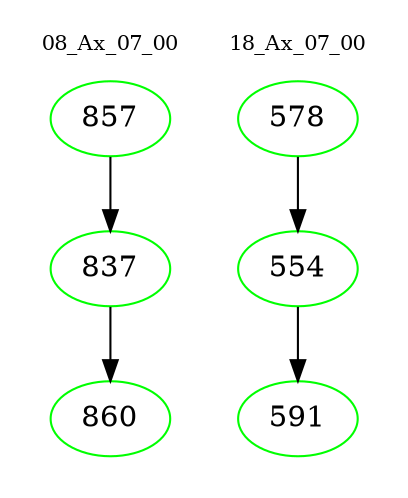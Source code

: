 digraph{
subgraph cluster_0 {
color = white
label = "08_Ax_07_00";
fontsize=10;
T0_857 [label="857", color="green"]
T0_857 -> T0_837 [color="black"]
T0_837 [label="837", color="green"]
T0_837 -> T0_860 [color="black"]
T0_860 [label="860", color="green"]
}
subgraph cluster_1 {
color = white
label = "18_Ax_07_00";
fontsize=10;
T1_578 [label="578", color="green"]
T1_578 -> T1_554 [color="black"]
T1_554 [label="554", color="green"]
T1_554 -> T1_591 [color="black"]
T1_591 [label="591", color="green"]
}
}
